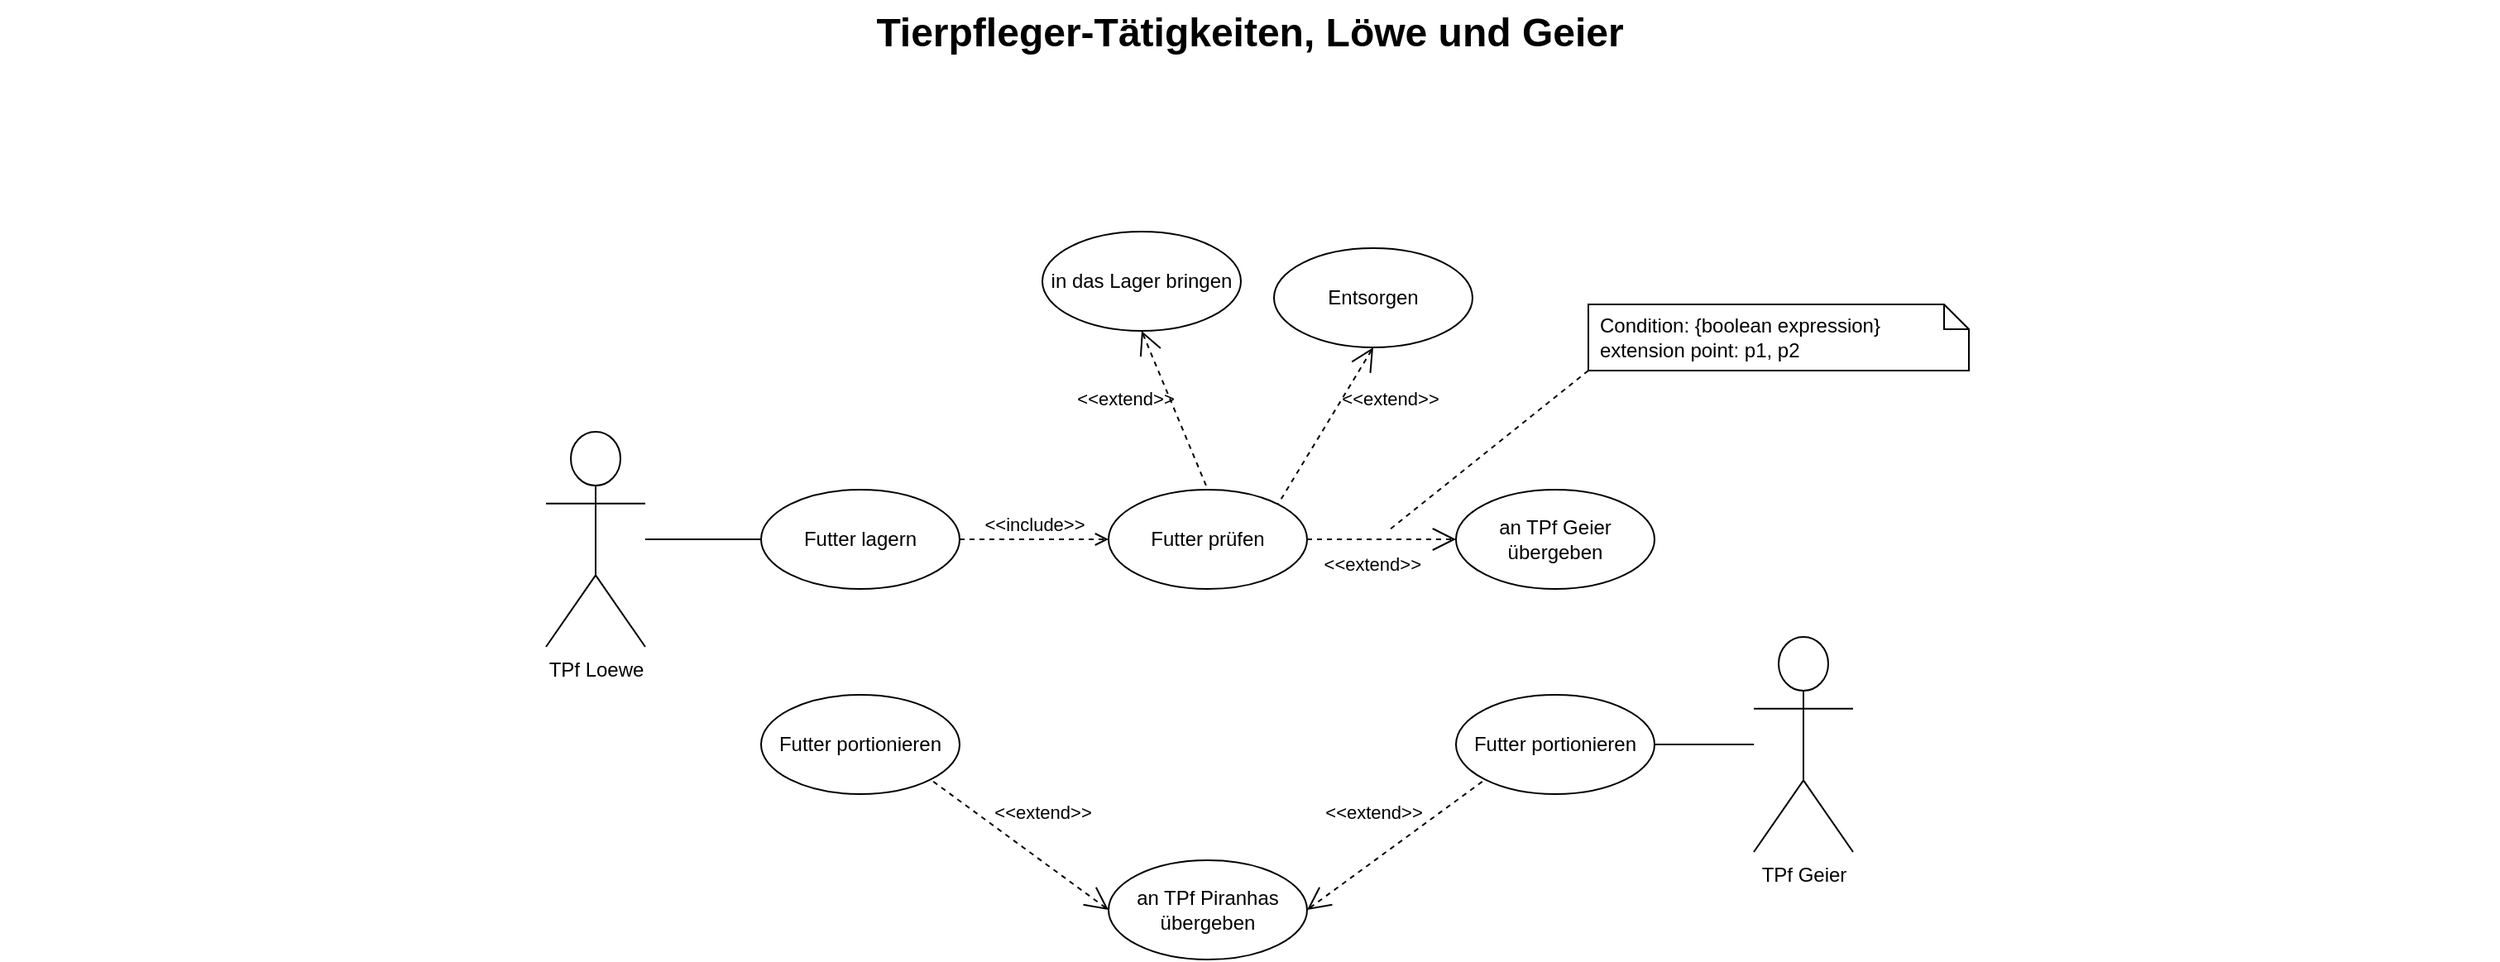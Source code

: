 <mxfile version="24.4.13" type="github">
  <diagram name="Page-1" id="929967ad-93f9-6ef4-fab6-5d389245f69c">
    <mxGraphModel dx="1129" dy="500" grid="1" gridSize="10" guides="1" tooltips="1" connect="1" arrows="1" fold="1" page="1" pageScale="1.5" pageWidth="1169" pageHeight="826" background="none" math="0" shadow="0">
      <root>
        <mxCell id="0" style=";html=1;" />
        <mxCell id="1" style=";html=1;" parent="0" />
        <mxCell id="1672d66443f91eb5-23" value="Tierpfleger-Tätigkeiten, Löwe und Geier" style="text;strokeColor=none;fillColor=none;html=1;fontSize=24;fontStyle=1;verticalAlign=middle;align=center;" parent="1" vertex="1">
          <mxGeometry x="120" y="40" width="1510" height="40" as="geometry" />
        </mxCell>
        <mxCell id="1XazL9aCCQnDjS4PTSwQ-2" value="TPf Loewe" style="shape=umlActor;verticalLabelPosition=bottom;verticalAlign=top;html=1;outlineConnect=0;" vertex="1" parent="1">
          <mxGeometry x="450" y="301" width="60" height="130" as="geometry" />
        </mxCell>
        <mxCell id="1XazL9aCCQnDjS4PTSwQ-5" value="TPf Geier" style="shape=umlActor;verticalLabelPosition=bottom;verticalAlign=top;html=1;outlineConnect=0;" vertex="1" parent="1">
          <mxGeometry x="1180" y="425" width="60" height="130" as="geometry" />
        </mxCell>
        <mxCell id="1XazL9aCCQnDjS4PTSwQ-8" value="Futter lagern" style="ellipse;whiteSpace=wrap;html=1;" vertex="1" parent="1">
          <mxGeometry x="580" y="336" width="120" height="60" as="geometry" />
        </mxCell>
        <mxCell id="1XazL9aCCQnDjS4PTSwQ-16" value="Futter prüfen" style="ellipse;whiteSpace=wrap;html=1;" vertex="1" parent="1">
          <mxGeometry x="790" y="336" width="120" height="60" as="geometry" />
        </mxCell>
        <mxCell id="1XazL9aCCQnDjS4PTSwQ-17" value="in das Lager bringen" style="ellipse;whiteSpace=wrap;html=1;" vertex="1" parent="1">
          <mxGeometry x="750" y="180" width="120" height="60" as="geometry" />
        </mxCell>
        <mxCell id="1XazL9aCCQnDjS4PTSwQ-18" value="Entsorgen" style="ellipse;whiteSpace=wrap;html=1;" vertex="1" parent="1">
          <mxGeometry x="890" y="190" width="120" height="60" as="geometry" />
        </mxCell>
        <mxCell id="1XazL9aCCQnDjS4PTSwQ-19" value="an TPf Geier übergeben" style="ellipse;whiteSpace=wrap;html=1;" vertex="1" parent="1">
          <mxGeometry x="1000" y="336" width="120" height="60" as="geometry" />
        </mxCell>
        <mxCell id="1XazL9aCCQnDjS4PTSwQ-20" value="an TPf Piranhas übergeben" style="ellipse;whiteSpace=wrap;html=1;" vertex="1" parent="1">
          <mxGeometry x="790" y="560" width="120" height="60" as="geometry" />
        </mxCell>
        <mxCell id="1XazL9aCCQnDjS4PTSwQ-21" value="Futter portionieren" style="ellipse;whiteSpace=wrap;html=1;" vertex="1" parent="1">
          <mxGeometry x="580" y="460" width="120" height="60" as="geometry" />
        </mxCell>
        <mxCell id="1XazL9aCCQnDjS4PTSwQ-22" value="Futter portionieren" style="ellipse;whiteSpace=wrap;html=1;" vertex="1" parent="1">
          <mxGeometry x="1000" y="460" width="120" height="60" as="geometry" />
        </mxCell>
        <mxCell id="1XazL9aCCQnDjS4PTSwQ-25" value="" style="endArrow=none;html=1;rounded=0;entryX=0;entryY=0.5;entryDx=0;entryDy=0;" edge="1" parent="1" source="1XazL9aCCQnDjS4PTSwQ-2" target="1XazL9aCCQnDjS4PTSwQ-8">
          <mxGeometry width="50" height="50" relative="1" as="geometry">
            <mxPoint x="850" y="540" as="sourcePoint" />
            <mxPoint x="900" y="490" as="targetPoint" />
          </mxGeometry>
        </mxCell>
        <mxCell id="1XazL9aCCQnDjS4PTSwQ-26" value="" style="endArrow=none;html=1;rounded=0;entryX=1;entryY=0.5;entryDx=0;entryDy=0;" edge="1" parent="1" source="1XazL9aCCQnDjS4PTSwQ-5" target="1XazL9aCCQnDjS4PTSwQ-22">
          <mxGeometry width="50" height="50" relative="1" as="geometry">
            <mxPoint x="520" y="367" as="sourcePoint" />
            <mxPoint x="1100" y="390" as="targetPoint" />
          </mxGeometry>
        </mxCell>
        <mxCell id="1XazL9aCCQnDjS4PTSwQ-30" value="&amp;lt;&amp;lt;include&amp;gt;&amp;gt;" style="edgeStyle=none;html=1;endArrow=open;verticalAlign=bottom;dashed=1;labelBackgroundColor=none;rounded=0;exitX=1;exitY=0.5;exitDx=0;exitDy=0;entryX=0;entryY=0.5;entryDx=0;entryDy=0;" edge="1" parent="1" source="1XazL9aCCQnDjS4PTSwQ-8" target="1XazL9aCCQnDjS4PTSwQ-16">
          <mxGeometry width="160" relative="1" as="geometry">
            <mxPoint x="790" y="520" as="sourcePoint" />
            <mxPoint x="950" y="520" as="targetPoint" />
          </mxGeometry>
        </mxCell>
        <mxCell id="1XazL9aCCQnDjS4PTSwQ-34" value="&amp;lt;&amp;lt;extend&amp;gt;&amp;gt;" style="edgeStyle=none;html=1;startArrow=open;endArrow=none;startSize=12;verticalAlign=bottom;dashed=1;labelBackgroundColor=none;rounded=0;exitX=0.5;exitY=1;exitDx=0;exitDy=0;entryX=1;entryY=0;entryDx=0;entryDy=0;" edge="1" parent="1" source="1XazL9aCCQnDjS4PTSwQ-18" target="1XazL9aCCQnDjS4PTSwQ-16">
          <mxGeometry x="-0.474" y="29" width="160" relative="1" as="geometry">
            <mxPoint x="1010" y="376" as="sourcePoint" />
            <mxPoint x="920" y="376" as="targetPoint" />
            <mxPoint as="offset" />
          </mxGeometry>
        </mxCell>
        <mxCell id="1XazL9aCCQnDjS4PTSwQ-35" value="&amp;lt;&amp;lt;extend&amp;gt;&amp;gt;" style="edgeStyle=none;html=1;startArrow=open;endArrow=none;startSize=12;verticalAlign=bottom;dashed=1;labelBackgroundColor=none;rounded=0;exitX=0.5;exitY=1;exitDx=0;exitDy=0;entryX=0.5;entryY=0;entryDx=0;entryDy=0;" edge="1" parent="1" source="1XazL9aCCQnDjS4PTSwQ-17" target="1XazL9aCCQnDjS4PTSwQ-16">
          <mxGeometry x="-0.186" y="-28" width="160" relative="1" as="geometry">
            <mxPoint x="960" y="260" as="sourcePoint" />
            <mxPoint x="903" y="355" as="targetPoint" />
            <mxPoint x="-1" as="offset" />
          </mxGeometry>
        </mxCell>
        <mxCell id="1XazL9aCCQnDjS4PTSwQ-36" value="&amp;lt;&amp;lt;extend&amp;gt;&amp;gt;" style="edgeStyle=none;html=1;startArrow=open;endArrow=none;startSize=12;verticalAlign=bottom;dashed=1;labelBackgroundColor=none;rounded=0;entryX=1;entryY=1;entryDx=0;entryDy=0;exitX=0;exitY=0.5;exitDx=0;exitDy=0;" edge="1" parent="1" source="1XazL9aCCQnDjS4PTSwQ-20" target="1XazL9aCCQnDjS4PTSwQ-21">
          <mxGeometry x="-0.073" y="-17" width="160" relative="1" as="geometry">
            <mxPoint x="790" y="520" as="sourcePoint" />
            <mxPoint x="950" y="520" as="targetPoint" />
            <mxPoint as="offset" />
          </mxGeometry>
        </mxCell>
        <mxCell id="1XazL9aCCQnDjS4PTSwQ-37" value="&amp;lt;&amp;lt;extend&amp;gt;&amp;gt;" style="edgeStyle=none;html=1;startArrow=open;endArrow=none;startSize=12;verticalAlign=bottom;dashed=1;labelBackgroundColor=none;rounded=0;entryX=0;entryY=1;entryDx=0;entryDy=0;exitX=1;exitY=0.5;exitDx=0;exitDy=0;" edge="1" parent="1" source="1XazL9aCCQnDjS4PTSwQ-20" target="1XazL9aCCQnDjS4PTSwQ-22">
          <mxGeometry x="-0.073" y="17" width="160" relative="1" as="geometry">
            <mxPoint x="800" y="600" as="sourcePoint" />
            <mxPoint x="692" y="521" as="targetPoint" />
            <mxPoint as="offset" />
          </mxGeometry>
        </mxCell>
        <mxCell id="1XazL9aCCQnDjS4PTSwQ-41" value="Condition: {boolean expression}&#xa;extension point: p1, p2" style="shape=note;size=15;spacingLeft=5;align=left;whiteSpace=wrap;" vertex="1" parent="1">
          <mxGeometry x="1080" y="224" width="230" height="40" as="geometry" />
        </mxCell>
        <mxCell id="1XazL9aCCQnDjS4PTSwQ-42" value="&amp;lt;&amp;lt;extend&amp;gt;&amp;gt;" style="align=right;html=1;verticalAlign=bottom;rounded=0;labelBackgroundColor=none;endArrow=open;endSize=12;dashed=1;entryX=0;entryY=0.5;entryDx=0;entryDy=0;exitX=1;exitY=0.5;exitDx=0;exitDy=0;" edge="1" parent="1" source="1XazL9aCCQnDjS4PTSwQ-16" target="1XazL9aCCQnDjS4PTSwQ-19">
          <mxGeometry x="0.556" y="-24" relative="1" as="geometry">
            <mxPoint x="1260" y="200.0" as="targetPoint" />
            <mxPoint x="1170.0" y="200.0" as="sourcePoint" />
            <mxPoint as="offset" />
          </mxGeometry>
        </mxCell>
        <mxCell id="1XazL9aCCQnDjS4PTSwQ-43" value="" style="edgeStyle=none;html=1;endArrow=none;rounded=0;labelBackgroundColor=none;dashed=1;exitX=0;exitY=1;exitDx=0;exitDy=0;exitPerimeter=0;" edge="1" source="1XazL9aCCQnDjS4PTSwQ-41" parent="1">
          <mxGeometry relative="1" as="geometry">
            <mxPoint x="960" y="360" as="targetPoint" />
          </mxGeometry>
        </mxCell>
      </root>
    </mxGraphModel>
  </diagram>
</mxfile>
